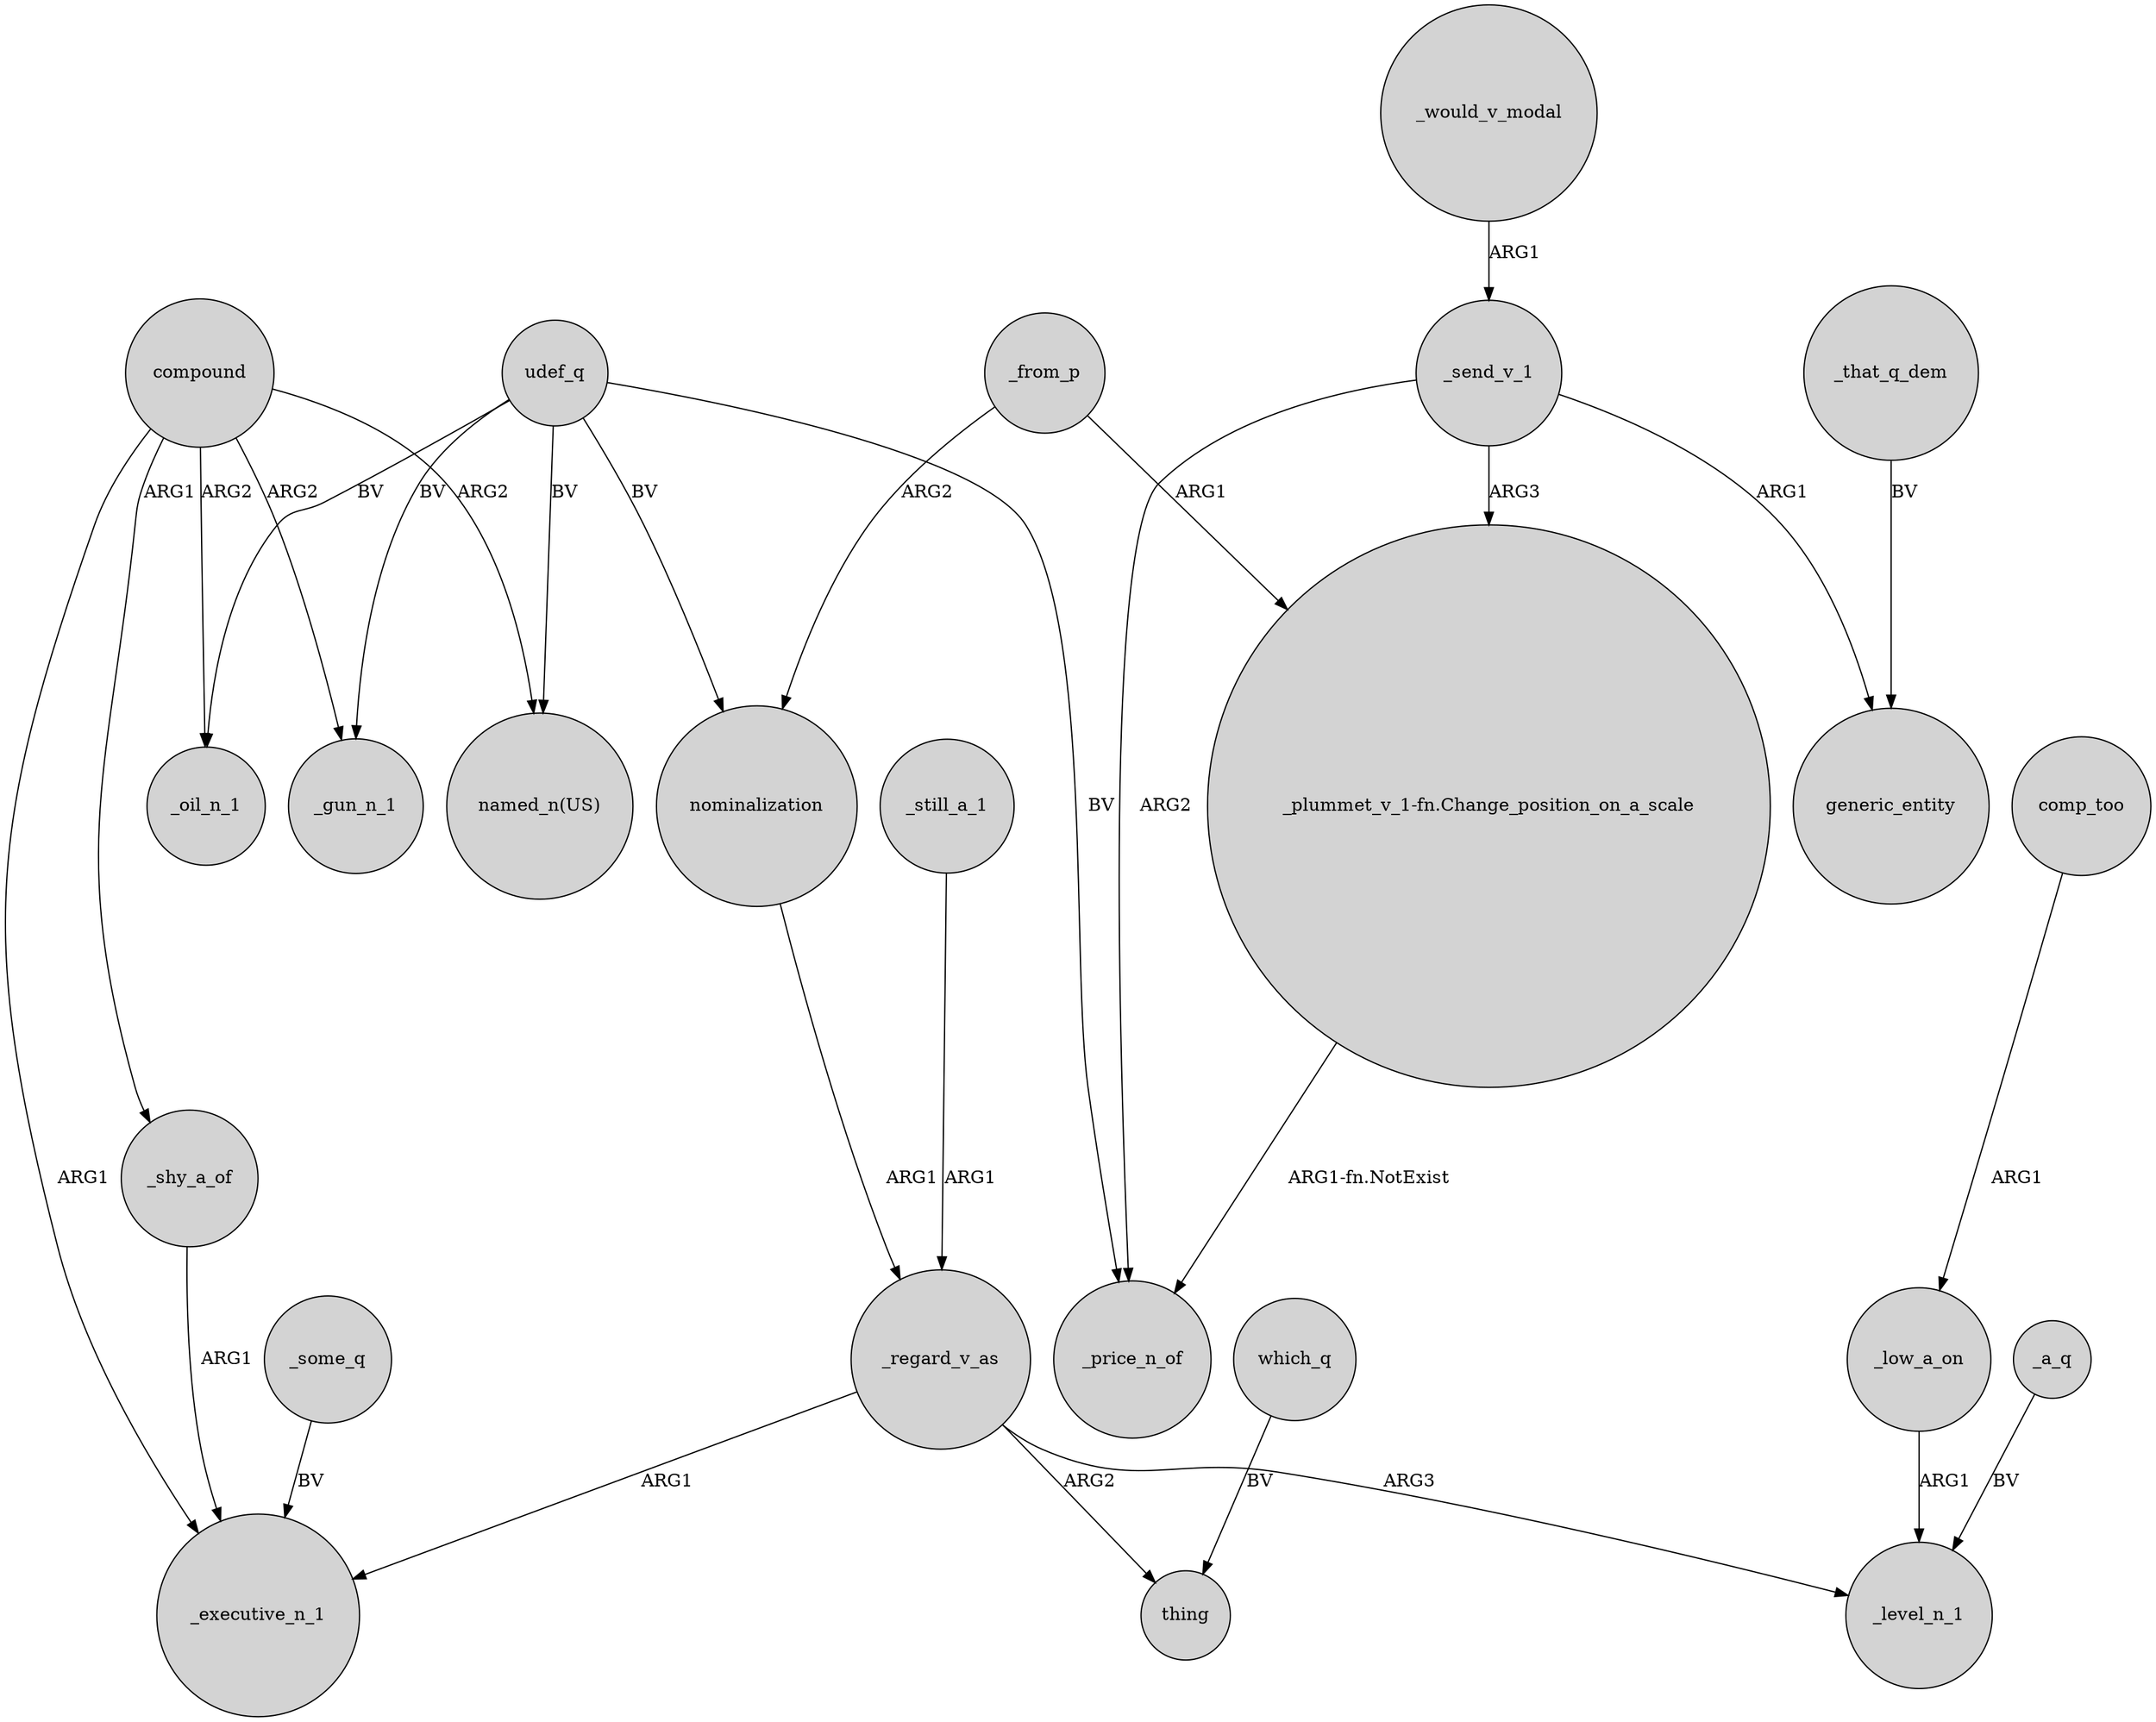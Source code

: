 digraph {
	node [shape=circle style=filled]
	_still_a_1 -> _regard_v_as [label=ARG1]
	udef_q -> "named_n(US)" [label=BV]
	udef_q -> _price_n_of [label=BV]
	_some_q -> _executive_n_1 [label=BV]
	_that_q_dem -> generic_entity [label=BV]
	compound -> _gun_n_1 [label=ARG2]
	compound -> _executive_n_1 [label=ARG1]
	_low_a_on -> _level_n_1 [label=ARG1]
	compound -> "named_n(US)" [label=ARG2]
	_regard_v_as -> thing [label=ARG2]
	_a_q -> _level_n_1 [label=BV]
	compound -> _oil_n_1 [label=ARG2]
	_send_v_1 -> _price_n_of [label=ARG2]
	_from_p -> "_plummet_v_1-fn.Change_position_on_a_scale" [label=ARG1]
	udef_q -> _gun_n_1 [label=BV]
	"_plummet_v_1-fn.Change_position_on_a_scale" -> _price_n_of [label="ARG1-fn.NotExist"]
	udef_q -> nominalization [label=BV]
	_send_v_1 -> generic_entity [label=ARG1]
	udef_q -> _oil_n_1 [label=BV]
	_from_p -> nominalization [label=ARG2]
	_send_v_1 -> "_plummet_v_1-fn.Change_position_on_a_scale" [label=ARG3]
	_regard_v_as -> _level_n_1 [label=ARG3]
	_shy_a_of -> _executive_n_1 [label=ARG1]
	_would_v_modal -> _send_v_1 [label=ARG1]
	nominalization -> _regard_v_as [label=ARG1]
	compound -> _shy_a_of [label=ARG1]
	comp_too -> _low_a_on [label=ARG1]
	_regard_v_as -> _executive_n_1 [label=ARG1]
	which_q -> thing [label=BV]
}
